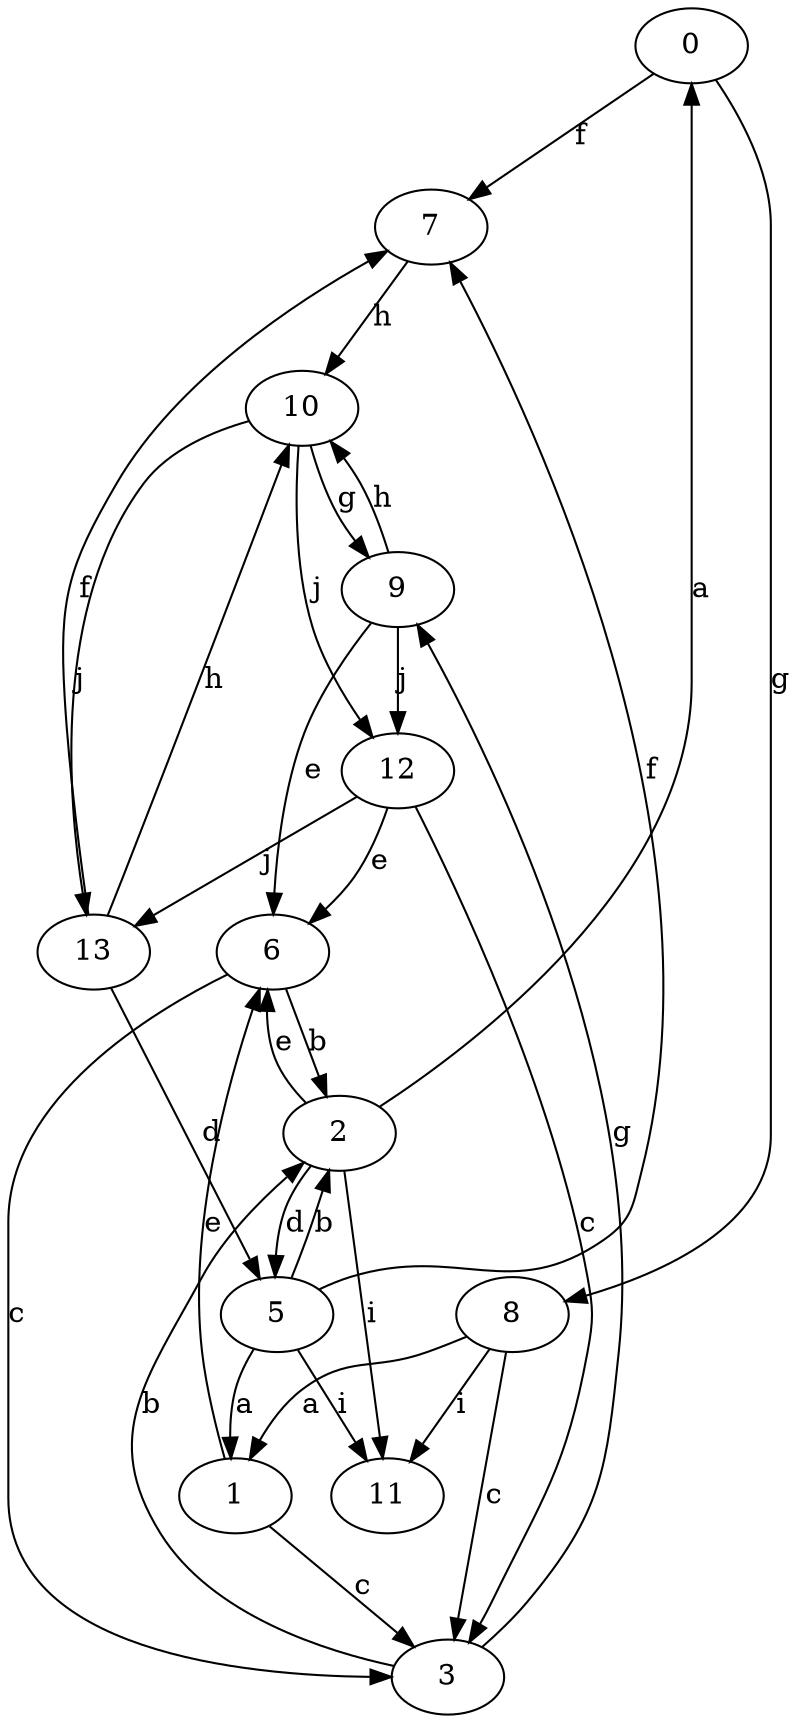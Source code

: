 strict digraph  {
0;
1;
2;
3;
5;
6;
7;
8;
9;
10;
11;
12;
13;
0 -> 7  [label=f];
0 -> 8  [label=g];
1 -> 3  [label=c];
1 -> 6  [label=e];
2 -> 0  [label=a];
2 -> 5  [label=d];
2 -> 6  [label=e];
2 -> 11  [label=i];
3 -> 2  [label=b];
3 -> 9  [label=g];
5 -> 1  [label=a];
5 -> 2  [label=b];
5 -> 7  [label=f];
5 -> 11  [label=i];
6 -> 2  [label=b];
6 -> 3  [label=c];
7 -> 10  [label=h];
8 -> 1  [label=a];
8 -> 3  [label=c];
8 -> 11  [label=i];
9 -> 6  [label=e];
9 -> 10  [label=h];
9 -> 12  [label=j];
10 -> 9  [label=g];
10 -> 12  [label=j];
10 -> 13  [label=j];
12 -> 3  [label=c];
12 -> 6  [label=e];
12 -> 13  [label=j];
13 -> 5  [label=d];
13 -> 7  [label=f];
13 -> 10  [label=h];
}
